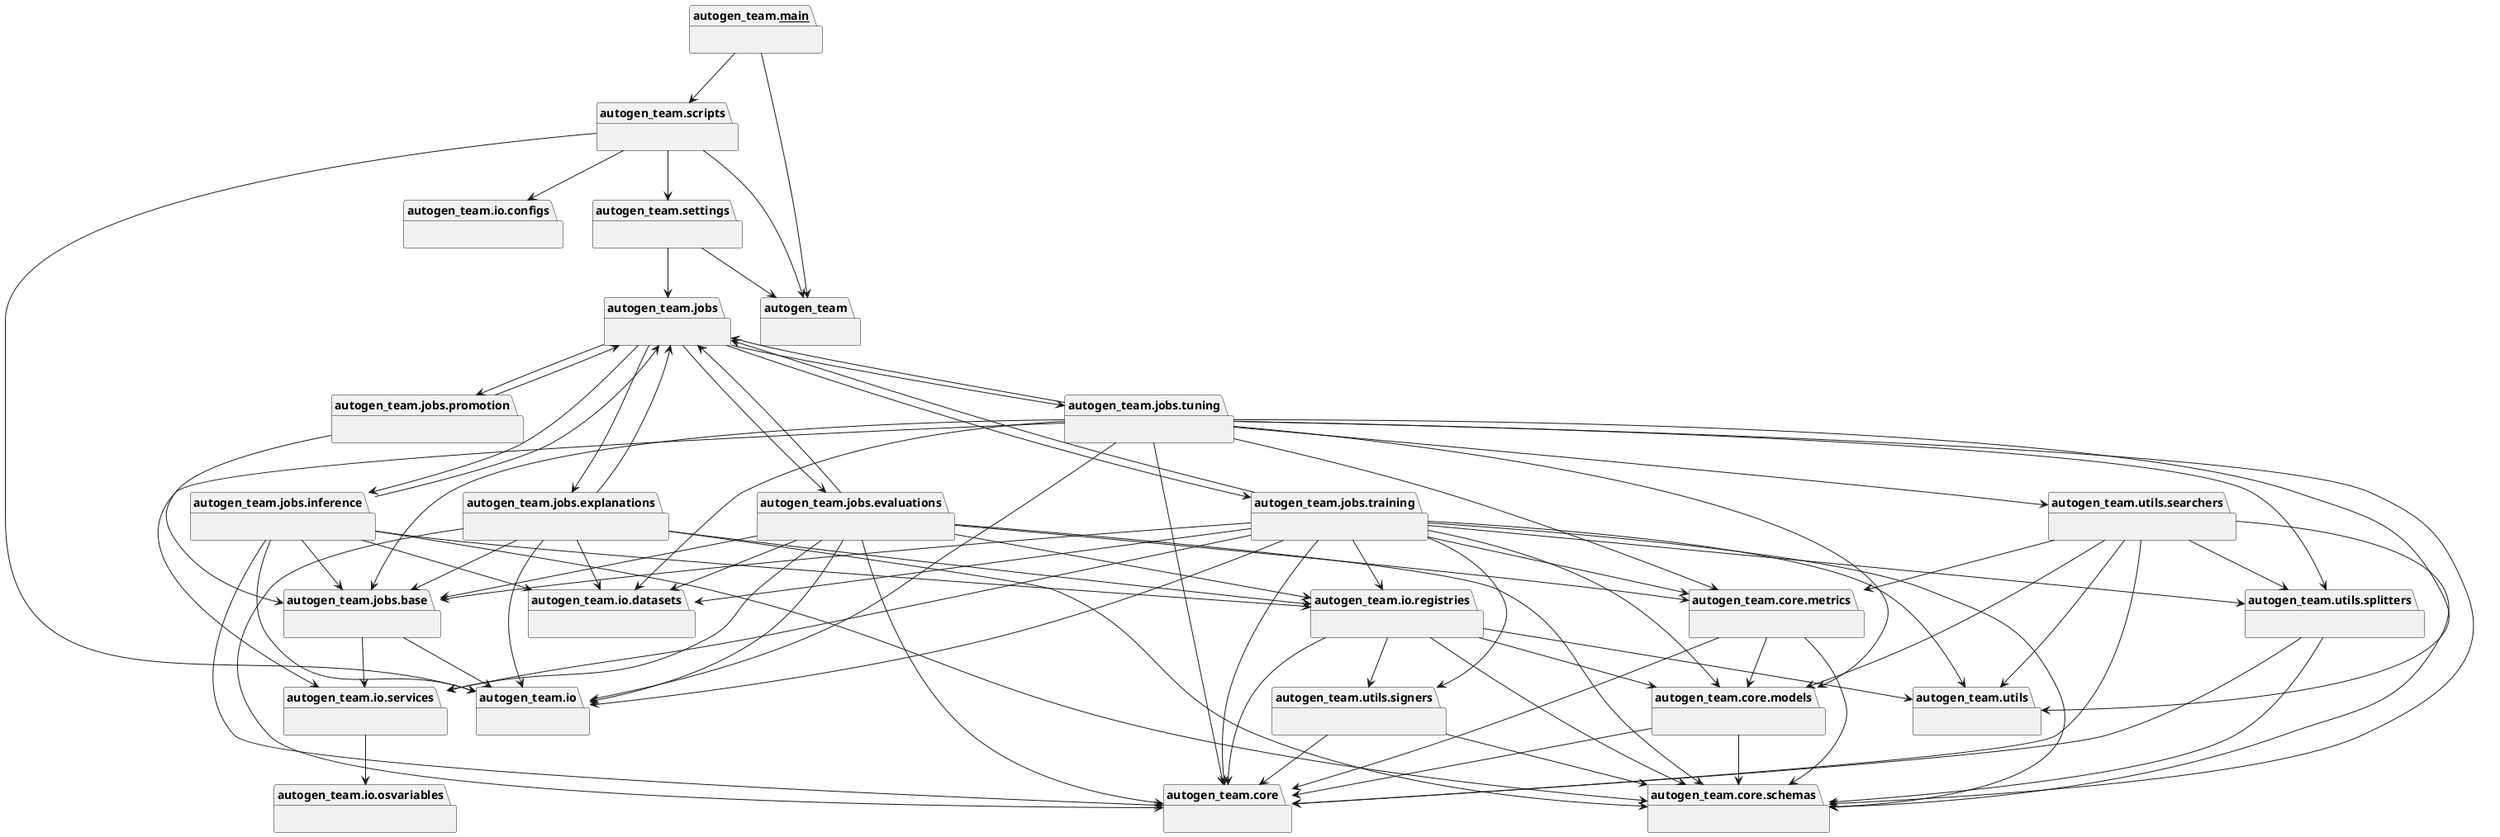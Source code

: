 @startuml packages_autogen_team
set namespaceSeparator none
package "autogen_team" as autogen_team {
}
package "autogen_team.__main__" as autogen_team.__main__ {
}
package "autogen_team.core" as autogen_team.core {
}
package "autogen_team.core.metrics" as autogen_team.core.metrics {
}
package "autogen_team.core.models" as autogen_team.core.models {
}
package "autogen_team.core.schemas" as autogen_team.core.schemas {
}
package "autogen_team.io" as autogen_team.io {
}
package "autogen_team.io.configs" as autogen_team.io.configs {
}
package "autogen_team.io.datasets" as autogen_team.io.datasets {
}
package "autogen_team.io.osvariables" as autogen_team.io.osvariables {
}
package "autogen_team.io.registries" as autogen_team.io.registries {
}
package "autogen_team.io.services" as autogen_team.io.services {
}
package "autogen_team.jobs" as autogen_team.jobs {
}
package "autogen_team.jobs.base" as autogen_team.jobs.base {
}
package "autogen_team.jobs.evaluations" as autogen_team.jobs.evaluations {
}
package "autogen_team.jobs.explanations" as autogen_team.jobs.explanations {
}
package "autogen_team.jobs.inference" as autogen_team.jobs.inference {
}
package "autogen_team.jobs.promotion" as autogen_team.jobs.promotion {
}
package "autogen_team.jobs.training" as autogen_team.jobs.training {
}
package "autogen_team.jobs.tuning" as autogen_team.jobs.tuning {
}
package "autogen_team.scripts" as autogen_team.scripts {
}
package "autogen_team.settings" as autogen_team.settings {
}
package "autogen_team.utils" as autogen_team.utils {
}
package "autogen_team.utils.searchers" as autogen_team.utils.searchers {
}
package "autogen_team.utils.signers" as autogen_team.utils.signers {
}
package "autogen_team.utils.splitters" as autogen_team.utils.splitters {
}
autogen_team.__main__ --> autogen_team
autogen_team.__main__ --> autogen_team.scripts
autogen_team.core.metrics --> autogen_team.core
autogen_team.core.metrics --> autogen_team.core.models
autogen_team.core.metrics --> autogen_team.core.schemas
autogen_team.core.models --> autogen_team.core
autogen_team.core.models --> autogen_team.core.schemas
autogen_team.io.registries --> autogen_team.core
autogen_team.io.registries --> autogen_team.core.models
autogen_team.io.registries --> autogen_team.core.schemas
autogen_team.io.registries --> autogen_team.utils
autogen_team.io.registries --> autogen_team.utils.signers
autogen_team.io.services --> autogen_team.io.osvariables
autogen_team.jobs --> autogen_team.jobs.evaluations
autogen_team.jobs --> autogen_team.jobs.explanations
autogen_team.jobs --> autogen_team.jobs.inference
autogen_team.jobs --> autogen_team.jobs.promotion
autogen_team.jobs --> autogen_team.jobs.training
autogen_team.jobs --> autogen_team.jobs.tuning
autogen_team.jobs.base --> autogen_team.io
autogen_team.jobs.base --> autogen_team.io.services
autogen_team.jobs.evaluations --> autogen_team.core
autogen_team.jobs.evaluations --> autogen_team.core.metrics
autogen_team.jobs.evaluations --> autogen_team.core.schemas
autogen_team.jobs.evaluations --> autogen_team.io
autogen_team.jobs.evaluations --> autogen_team.io.datasets
autogen_team.jobs.evaluations --> autogen_team.io.registries
autogen_team.jobs.evaluations --> autogen_team.io.services
autogen_team.jobs.evaluations --> autogen_team.jobs
autogen_team.jobs.evaluations --> autogen_team.jobs.base
autogen_team.jobs.explanations --> autogen_team.core
autogen_team.jobs.explanations --> autogen_team.core.schemas
autogen_team.jobs.explanations --> autogen_team.io
autogen_team.jobs.explanations --> autogen_team.io.datasets
autogen_team.jobs.explanations --> autogen_team.io.registries
autogen_team.jobs.explanations --> autogen_team.jobs
autogen_team.jobs.explanations --> autogen_team.jobs.base
autogen_team.jobs.inference --> autogen_team.core
autogen_team.jobs.inference --> autogen_team.core.schemas
autogen_team.jobs.inference --> autogen_team.io
autogen_team.jobs.inference --> autogen_team.io.datasets
autogen_team.jobs.inference --> autogen_team.io.registries
autogen_team.jobs.inference --> autogen_team.jobs
autogen_team.jobs.inference --> autogen_team.jobs.base
autogen_team.jobs.promotion --> autogen_team.jobs
autogen_team.jobs.promotion --> autogen_team.jobs.base
autogen_team.jobs.training --> autogen_team.core
autogen_team.jobs.training --> autogen_team.core.metrics
autogen_team.jobs.training --> autogen_team.core.models
autogen_team.jobs.training --> autogen_team.core.schemas
autogen_team.jobs.training --> autogen_team.io
autogen_team.jobs.training --> autogen_team.io.datasets
autogen_team.jobs.training --> autogen_team.io.registries
autogen_team.jobs.training --> autogen_team.io.services
autogen_team.jobs.training --> autogen_team.jobs
autogen_team.jobs.training --> autogen_team.jobs.base
autogen_team.jobs.training --> autogen_team.utils
autogen_team.jobs.training --> autogen_team.utils.signers
autogen_team.jobs.training --> autogen_team.utils.splitters
autogen_team.jobs.tuning --> autogen_team.core
autogen_team.jobs.tuning --> autogen_team.core.metrics
autogen_team.jobs.tuning --> autogen_team.core.models
autogen_team.jobs.tuning --> autogen_team.core.schemas
autogen_team.jobs.tuning --> autogen_team.io
autogen_team.jobs.tuning --> autogen_team.io.datasets
autogen_team.jobs.tuning --> autogen_team.io.services
autogen_team.jobs.tuning --> autogen_team.jobs
autogen_team.jobs.tuning --> autogen_team.jobs.base
autogen_team.jobs.tuning --> autogen_team.utils
autogen_team.jobs.tuning --> autogen_team.utils.searchers
autogen_team.jobs.tuning --> autogen_team.utils.splitters
autogen_team.scripts --> autogen_team
autogen_team.scripts --> autogen_team.io
autogen_team.scripts --> autogen_team.io.configs
autogen_team.scripts --> autogen_team.settings
autogen_team.settings --> autogen_team
autogen_team.settings --> autogen_team.jobs
autogen_team.utils.searchers --> autogen_team.core
autogen_team.utils.searchers --> autogen_team.core.metrics
autogen_team.utils.searchers --> autogen_team.core.models
autogen_team.utils.searchers --> autogen_team.core.schemas
autogen_team.utils.searchers --> autogen_team.utils
autogen_team.utils.searchers --> autogen_team.utils.splitters
autogen_team.utils.signers --> autogen_team.core
autogen_team.utils.signers --> autogen_team.core.schemas
autogen_team.utils.splitters --> autogen_team.core
autogen_team.utils.splitters --> autogen_team.core.schemas
@enduml
